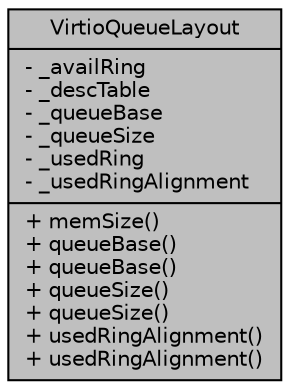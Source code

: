 digraph "VirtioQueueLayout"
{
  edge [fontname="Helvetica",fontsize="10",labelfontname="Helvetica",labelfontsize="10"];
  node [fontname="Helvetica",fontsize="10",shape=record];
  Node969 [label="{VirtioQueueLayout\n|- _availRing\l- _descTable\l- _queueBase\l- _queueSize\l- _usedRing\l- _usedRingAlignment\l|+ memSize()\l+ queueBase()\l+ queueBase()\l+ queueSize()\l+ queueSize()\l+ usedRingAlignment()\l+ usedRingAlignment()\l}",height=0.2,width=0.4,color="black", fillcolor="grey75", style="filled", fontcolor="black"];
}
